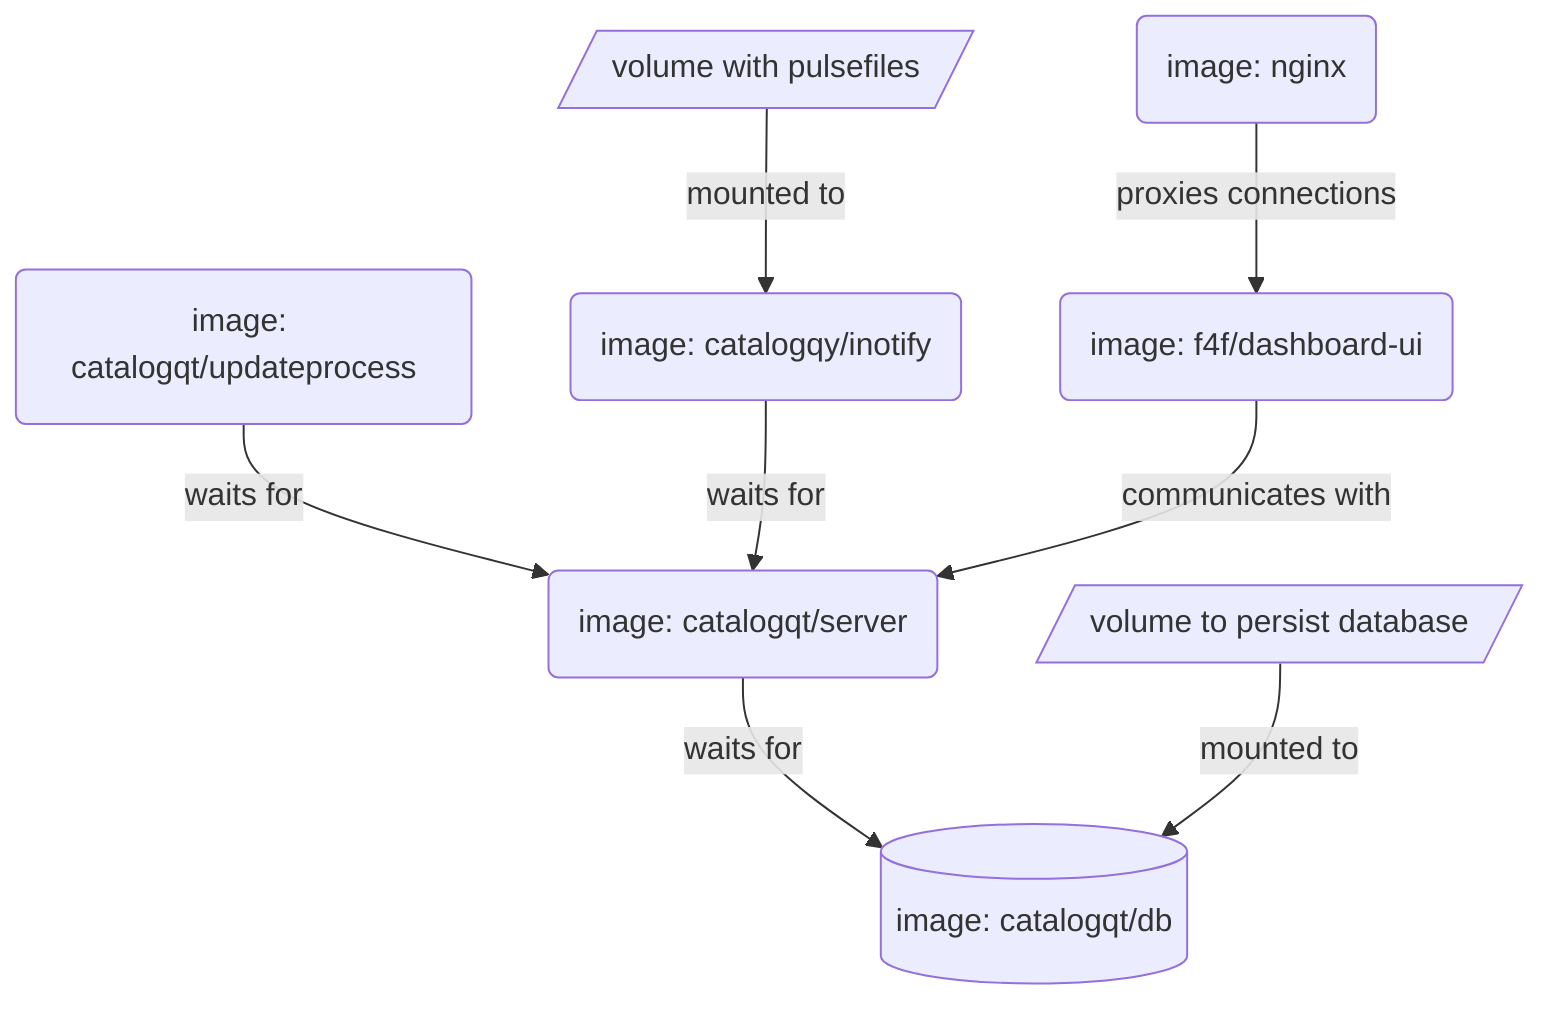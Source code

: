 graph TD
    db[(image: catalogqt/db)]
    server(image: catalogqt/server)-->|waits for|db
    updateprocess(image: catalogqt/updateprocess)-->|waits for|server
    inotify(image: catalogqy/inotify)-->|waits for|server
    react(image: f4f/dashboard-ui)-->|communicates with|server
    nginx(image: nginx)-->|proxies connections|react
    volume[/volume with pulsefiles/]-->|mounted to|inotify
    persist[/volume to persist database/]-->|mounted to|db